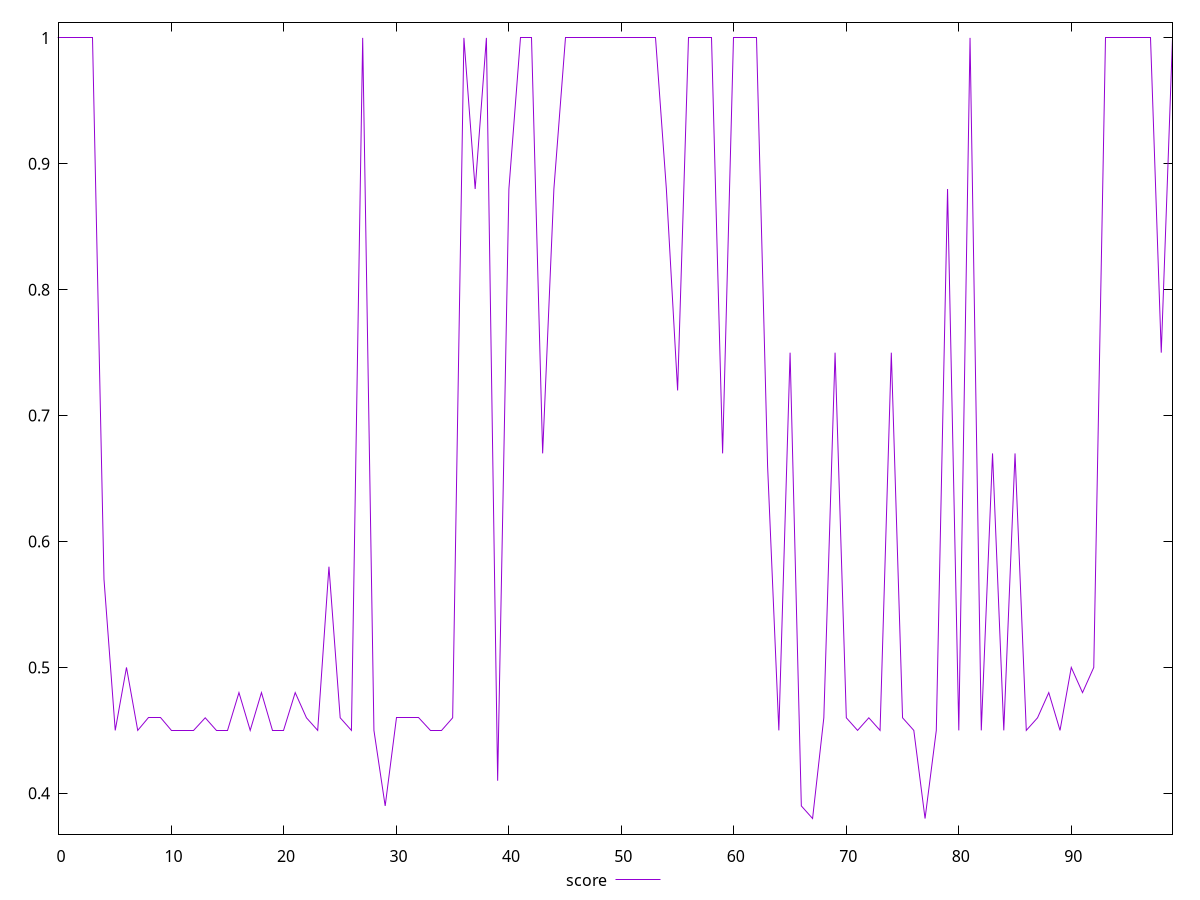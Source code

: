 reset

$score <<EOF
0 1
1 1
2 1
3 1
4 0.57
5 0.45
6 0.5
7 0.45
8 0.46
9 0.46
10 0.45
11 0.45
12 0.45
13 0.46
14 0.45
15 0.45
16 0.48
17 0.45
18 0.48
19 0.45
20 0.45
21 0.48
22 0.46
23 0.45
24 0.58
25 0.46
26 0.45
27 1
28 0.45
29 0.39
30 0.46
31 0.46
32 0.46
33 0.45
34 0.45
35 0.46
36 1
37 0.88
38 1
39 0.41
40 0.88
41 1
42 1
43 0.67
44 0.88
45 1
46 1
47 1
48 1
49 1
50 1
51 1
52 1
53 1
54 0.88
55 0.72
56 1
57 1
58 1
59 0.67
60 1
61 1
62 1
63 0.66
64 0.45
65 0.75
66 0.39
67 0.38
68 0.46
69 0.75
70 0.46
71 0.45
72 0.46
73 0.45
74 0.75
75 0.46
76 0.45
77 0.38
78 0.45
79 0.88
80 0.45
81 1
82 0.45
83 0.67
84 0.45
85 0.67
86 0.45
87 0.46
88 0.48
89 0.45
90 0.5
91 0.48
92 0.5
93 1
94 1
95 1
96 1
97 1
98 0.75
99 1
EOF

set key outside below
set xrange [0:99]
set yrange [0.3676:1.0124]
set trange [0.3676:1.0124]
set terminal svg size 640, 500 enhanced background rgb 'white'
set output "reprap/offscreen-images/samples/pages+cached+noexternal+nomedia+nocss+nojs/score/values.svg"

plot $score title "score" with line

reset
